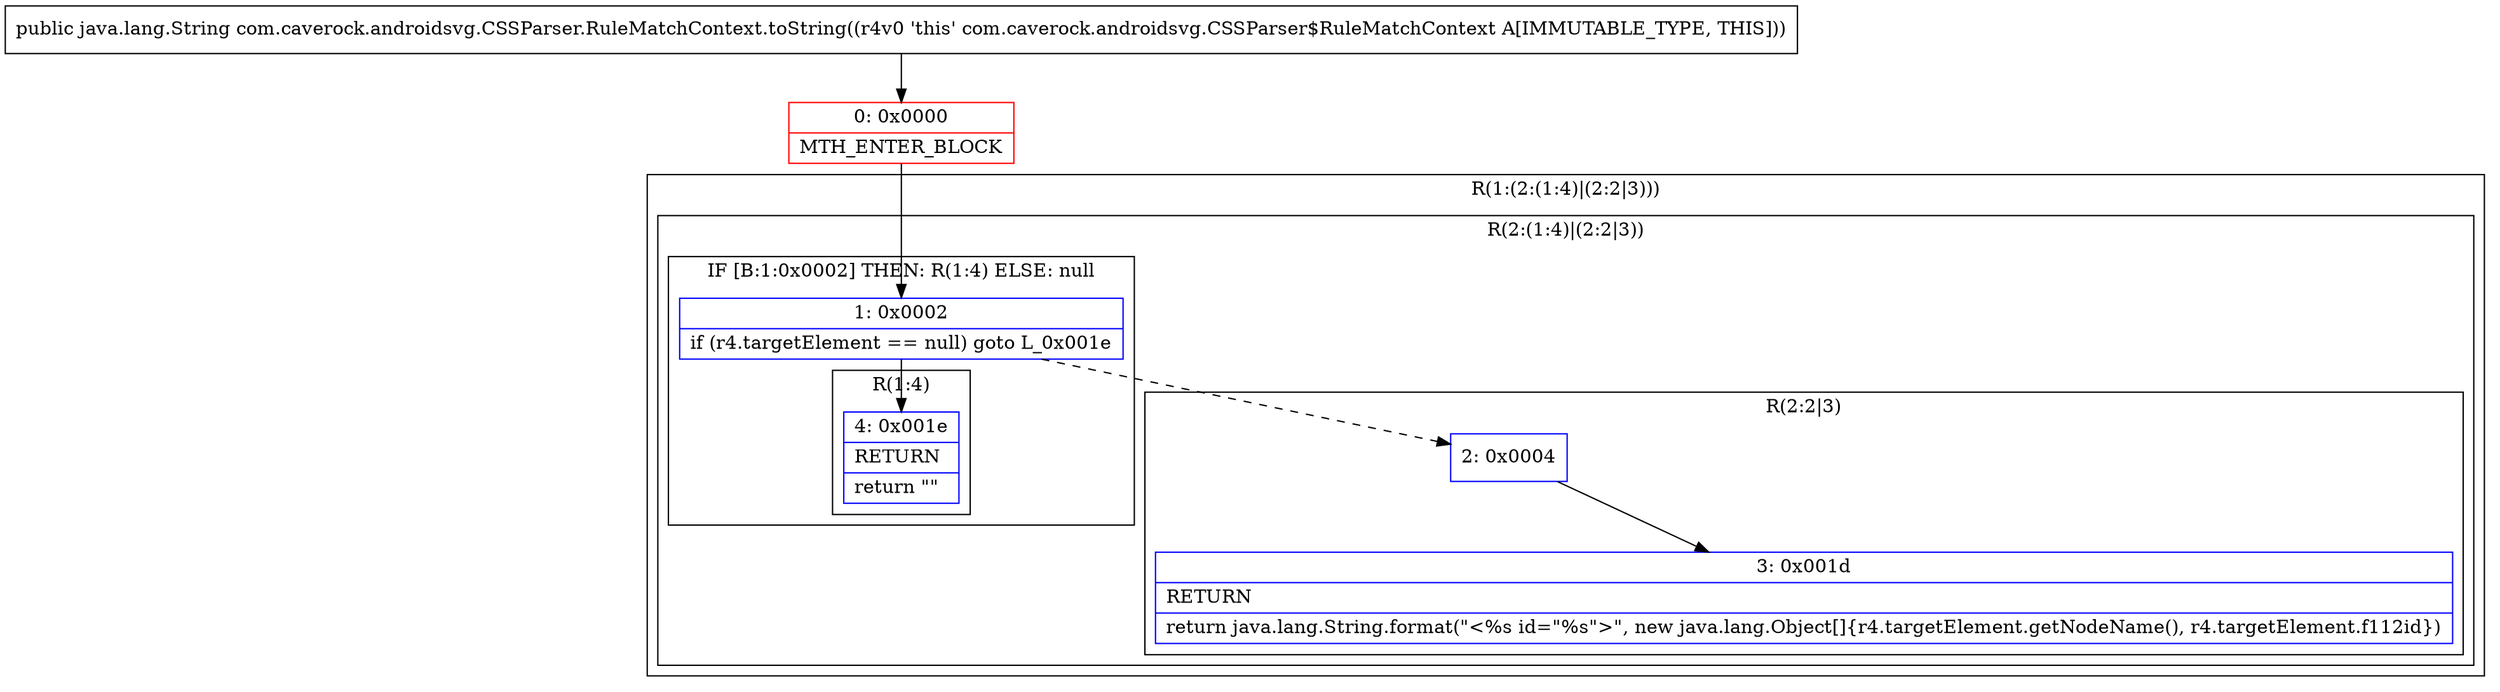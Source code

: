 digraph "CFG forcom.caverock.androidsvg.CSSParser.RuleMatchContext.toString()Ljava\/lang\/String;" {
subgraph cluster_Region_1409694957 {
label = "R(1:(2:(1:4)|(2:2|3)))";
node [shape=record,color=blue];
subgraph cluster_Region_1879033846 {
label = "R(2:(1:4)|(2:2|3))";
node [shape=record,color=blue];
subgraph cluster_IfRegion_1059427474 {
label = "IF [B:1:0x0002] THEN: R(1:4) ELSE: null";
node [shape=record,color=blue];
Node_1 [shape=record,label="{1\:\ 0x0002|if (r4.targetElement == null) goto L_0x001e\l}"];
subgraph cluster_Region_1309959919 {
label = "R(1:4)";
node [shape=record,color=blue];
Node_4 [shape=record,label="{4\:\ 0x001e|RETURN\l|return \"\"\l}"];
}
}
subgraph cluster_Region_722520724 {
label = "R(2:2|3)";
node [shape=record,color=blue];
Node_2 [shape=record,label="{2\:\ 0x0004}"];
Node_3 [shape=record,label="{3\:\ 0x001d|RETURN\l|return java.lang.String.format(\"\<%s id=\"%s\"\>\", new java.lang.Object[]\{r4.targetElement.getNodeName(), r4.targetElement.f112id\})\l}"];
}
}
}
Node_0 [shape=record,color=red,label="{0\:\ 0x0000|MTH_ENTER_BLOCK\l}"];
MethodNode[shape=record,label="{public java.lang.String com.caverock.androidsvg.CSSParser.RuleMatchContext.toString((r4v0 'this' com.caverock.androidsvg.CSSParser$RuleMatchContext A[IMMUTABLE_TYPE, THIS])) }"];
MethodNode -> Node_0;
Node_1 -> Node_2[style=dashed];
Node_1 -> Node_4;
Node_2 -> Node_3;
Node_0 -> Node_1;
}

